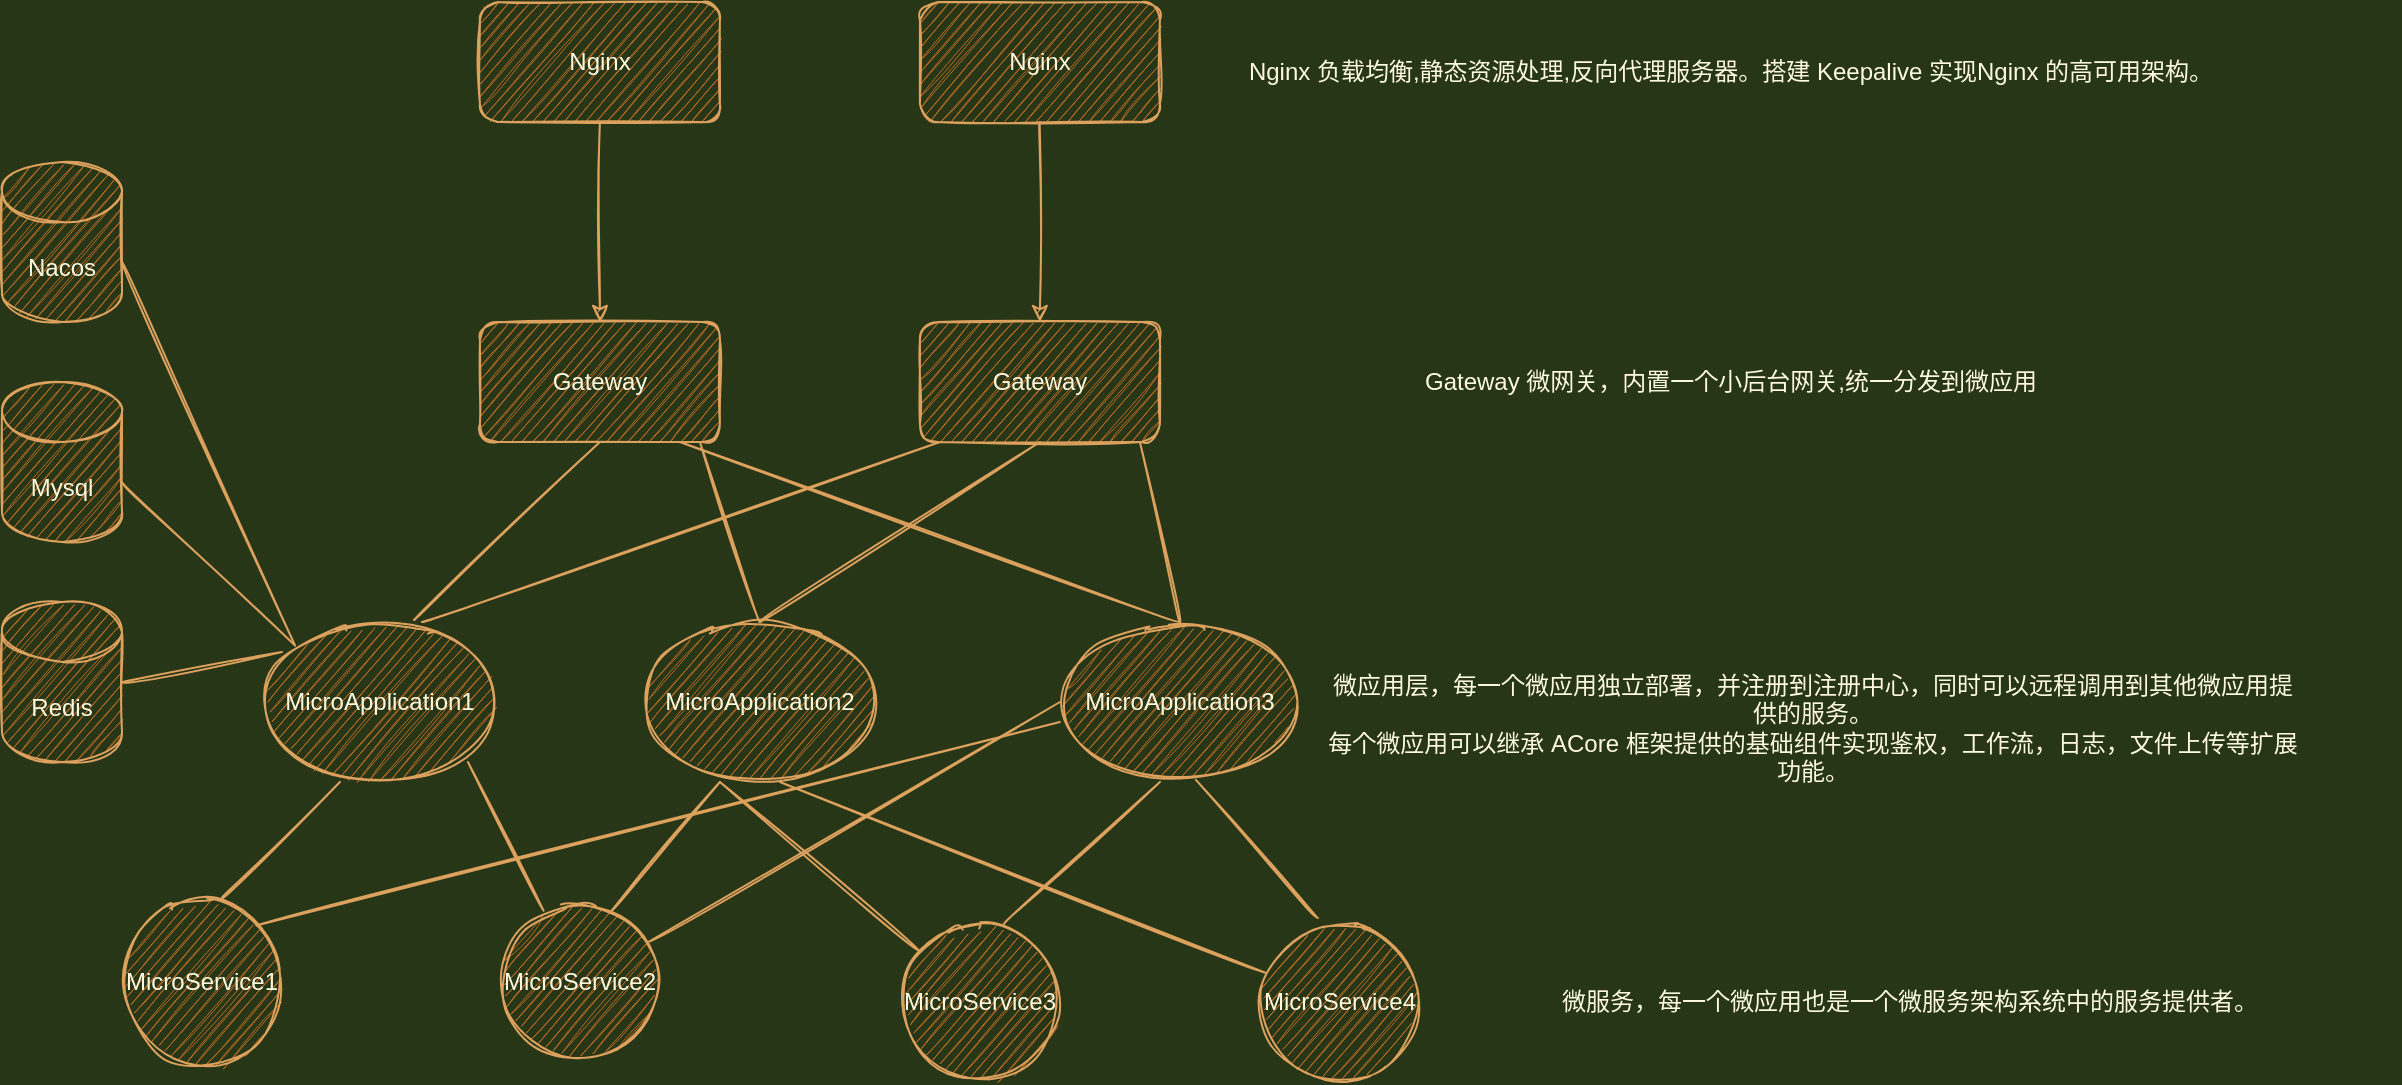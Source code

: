 <mxfile version="15.5.9" type="github">
  <diagram name="Page-1" id="c9db0220-8083-56f3-ca83-edcdcd058819">
    <mxGraphModel dx="1298" dy="866" grid="1" gridSize="10" guides="1" tooltips="1" connect="1" arrows="1" fold="1" page="1" pageScale="1.5" pageWidth="826" pageHeight="1169" background="#283618" math="0" shadow="0">
      <root>
        <mxCell id="0" style=";html=1;" />
        <mxCell id="1" style=";html=1;" parent="0" />
        <mxCell id="s-Uha1hxMYhQp53tiC_8-4" style="edgeStyle=orthogonalEdgeStyle;orthogonalLoop=1;jettySize=auto;html=1;exitX=0.5;exitY=1;exitDx=0;exitDy=0;labelBackgroundColor=#283618;strokeColor=#DDA15E;fontColor=#FEFAE0;sketch=1;curved=1;" edge="1" parent="1" source="s-Uha1hxMYhQp53tiC_8-1">
          <mxGeometry relative="1" as="geometry">
            <mxPoint x="368.96" y="220" as="targetPoint" />
          </mxGeometry>
        </mxCell>
        <mxCell id="s-Uha1hxMYhQp53tiC_8-1" value="Nginx" style="whiteSpace=wrap;html=1;fillColor=#BC6C25;strokeColor=#DDA15E;fontColor=#FEFAE0;sketch=1;rounded=1;" vertex="1" parent="1">
          <mxGeometry x="308.96" y="60" width="120" height="60" as="geometry" />
        </mxCell>
        <mxCell id="s-Uha1hxMYhQp53tiC_8-7" style="edgeStyle=orthogonalEdgeStyle;orthogonalLoop=1;jettySize=auto;html=1;exitX=0.5;exitY=1;exitDx=0;exitDy=0;entryX=0.5;entryY=0;entryDx=0;entryDy=0;labelBackgroundColor=#283618;strokeColor=#DDA15E;fontColor=#FEFAE0;sketch=1;curved=1;" edge="1" parent="1" source="s-Uha1hxMYhQp53tiC_8-2" target="s-Uha1hxMYhQp53tiC_8-6">
          <mxGeometry relative="1" as="geometry" />
        </mxCell>
        <mxCell id="s-Uha1hxMYhQp53tiC_8-2" value="Nginx" style="whiteSpace=wrap;html=1;fillColor=#BC6C25;strokeColor=#DDA15E;fontColor=#FEFAE0;sketch=1;rounded=1;" vertex="1" parent="1">
          <mxGeometry x="528.96" y="60" width="120" height="60" as="geometry" />
        </mxCell>
        <mxCell id="s-Uha1hxMYhQp53tiC_8-5" value="Gateway" style="whiteSpace=wrap;html=1;fillColor=#BC6C25;strokeColor=#DDA15E;fontColor=#FEFAE0;sketch=1;rounded=1;" vertex="1" parent="1">
          <mxGeometry x="308.96" y="220" width="120" height="60" as="geometry" />
        </mxCell>
        <mxCell id="s-Uha1hxMYhQp53tiC_8-6" value="Gateway" style="whiteSpace=wrap;html=1;fillColor=#BC6C25;strokeColor=#DDA15E;fontColor=#FEFAE0;sketch=1;rounded=1;" vertex="1" parent="1">
          <mxGeometry x="528.96" y="220" width="120" height="60" as="geometry" />
        </mxCell>
        <mxCell id="s-Uha1hxMYhQp53tiC_8-8" value="MicroApplication1" style="ellipse;whiteSpace=wrap;html=1;fillColor=#BC6C25;strokeColor=#DDA15E;fontColor=#FEFAE0;sketch=1;rounded=1;" vertex="1" parent="1">
          <mxGeometry x="198.96" y="370" width="120" height="80" as="geometry" />
        </mxCell>
        <mxCell id="s-Uha1hxMYhQp53tiC_8-9" value="MicroApplication2" style="ellipse;whiteSpace=wrap;html=1;fillColor=#BC6C25;strokeColor=#DDA15E;fontColor=#FEFAE0;sketch=1;rounded=1;" vertex="1" parent="1">
          <mxGeometry x="388.96" y="370" width="120" height="80" as="geometry" />
        </mxCell>
        <mxCell id="s-Uha1hxMYhQp53tiC_8-10" value="MicroApplication3" style="ellipse;whiteSpace=wrap;html=1;fillColor=#BC6C25;strokeColor=#DDA15E;fontColor=#FEFAE0;sketch=1;rounded=1;" vertex="1" parent="1">
          <mxGeometry x="598.96" y="370" width="120" height="80" as="geometry" />
        </mxCell>
        <mxCell id="s-Uha1hxMYhQp53tiC_8-16" value="" style="endArrow=none;html=1;exitX=0.642;exitY=-0.012;exitDx=0;exitDy=0;exitPerimeter=0;labelBackgroundColor=#283618;strokeColor=#DDA15E;fontColor=#FEFAE0;sketch=1;curved=1;" edge="1" parent="1" source="s-Uha1hxMYhQp53tiC_8-8">
          <mxGeometry width="50" height="50" relative="1" as="geometry">
            <mxPoint x="318.96" y="330" as="sourcePoint" />
            <mxPoint x="368.96" y="280" as="targetPoint" />
          </mxGeometry>
        </mxCell>
        <mxCell id="s-Uha1hxMYhQp53tiC_8-17" value="" style="endArrow=none;html=1;exitX=0.675;exitY=0;exitDx=0;exitDy=0;exitPerimeter=0;labelBackgroundColor=#283618;strokeColor=#DDA15E;fontColor=#FEFAE0;sketch=1;curved=1;" edge="1" parent="1" source="s-Uha1hxMYhQp53tiC_8-8">
          <mxGeometry width="50" height="50" relative="1" as="geometry">
            <mxPoint x="488.96" y="330" as="sourcePoint" />
            <mxPoint x="538.96" y="280" as="targetPoint" />
          </mxGeometry>
        </mxCell>
        <mxCell id="s-Uha1hxMYhQp53tiC_8-18" value="" style="endArrow=none;html=1;exitX=0.5;exitY=0;exitDx=0;exitDy=0;labelBackgroundColor=#283618;strokeColor=#DDA15E;fontColor=#FEFAE0;sketch=1;curved=1;" edge="1" parent="1" source="s-Uha1hxMYhQp53tiC_8-9">
          <mxGeometry width="50" height="50" relative="1" as="geometry">
            <mxPoint x="368.96" y="330" as="sourcePoint" />
            <mxPoint x="418.96" y="280" as="targetPoint" />
          </mxGeometry>
        </mxCell>
        <mxCell id="s-Uha1hxMYhQp53tiC_8-20" value="" style="endArrow=none;html=1;exitX=0.5;exitY=0;exitDx=0;exitDy=0;labelBackgroundColor=#283618;strokeColor=#DDA15E;fontColor=#FEFAE0;sketch=1;curved=1;" edge="1" parent="1" source="s-Uha1hxMYhQp53tiC_8-10">
          <mxGeometry width="50" height="50" relative="1" as="geometry">
            <mxPoint x="358.96" y="330" as="sourcePoint" />
            <mxPoint x="408.96" y="280" as="targetPoint" />
          </mxGeometry>
        </mxCell>
        <mxCell id="s-Uha1hxMYhQp53tiC_8-21" value="" style="endArrow=none;html=1;exitX=0.5;exitY=0;exitDx=0;exitDy=0;labelBackgroundColor=#283618;strokeColor=#DDA15E;fontColor=#FEFAE0;sketch=1;curved=1;" edge="1" parent="1" source="s-Uha1hxMYhQp53tiC_8-9">
          <mxGeometry width="50" height="50" relative="1" as="geometry">
            <mxPoint x="458.96" y="360" as="sourcePoint" />
            <mxPoint x="588.96" y="280" as="targetPoint" />
          </mxGeometry>
        </mxCell>
        <mxCell id="s-Uha1hxMYhQp53tiC_8-22" value="" style="endArrow=none;html=1;labelBackgroundColor=#283618;strokeColor=#DDA15E;fontColor=#FEFAE0;sketch=1;curved=1;" edge="1" parent="1">
          <mxGeometry width="50" height="50" relative="1" as="geometry">
            <mxPoint x="658.96" y="370" as="sourcePoint" />
            <mxPoint x="638.96" y="280" as="targetPoint" />
          </mxGeometry>
        </mxCell>
        <mxCell id="s-Uha1hxMYhQp53tiC_8-23" value="MicroService1" style="ellipse;whiteSpace=wrap;html=1;aspect=fixed;fillColor=#BC6C25;strokeColor=#DDA15E;fontColor=#FEFAE0;sketch=1;rounded=1;" vertex="1" parent="1">
          <mxGeometry x="130" y="510" width="80" height="80" as="geometry" />
        </mxCell>
        <mxCell id="s-Uha1hxMYhQp53tiC_8-24" value="MicroService2" style="ellipse;whiteSpace=wrap;html=1;aspect=fixed;fillColor=#BC6C25;strokeColor=#DDA15E;fontColor=#FEFAE0;sketch=1;rounded=1;" vertex="1" parent="1">
          <mxGeometry x="318.96" y="510" width="80" height="80" as="geometry" />
        </mxCell>
        <mxCell id="s-Uha1hxMYhQp53tiC_8-25" value="MicroService3" style="ellipse;whiteSpace=wrap;html=1;aspect=fixed;fillColor=#BC6C25;strokeColor=#DDA15E;fontColor=#FEFAE0;sketch=1;rounded=1;" vertex="1" parent="1">
          <mxGeometry x="518.96" y="520" width="80" height="80" as="geometry" />
        </mxCell>
        <mxCell id="s-Uha1hxMYhQp53tiC_8-26" value="MicroService4" style="ellipse;whiteSpace=wrap;html=1;aspect=fixed;fillColor=#BC6C25;strokeColor=#DDA15E;fontColor=#FEFAE0;sketch=1;rounded=1;" vertex="1" parent="1">
          <mxGeometry x="698.96" y="520" width="80" height="80" as="geometry" />
        </mxCell>
        <mxCell id="s-Uha1hxMYhQp53tiC_8-27" value="" style="endArrow=none;html=1;exitX=0.638;exitY=-0.025;exitDx=0;exitDy=0;exitPerimeter=0;labelBackgroundColor=#283618;strokeColor=#DDA15E;fontColor=#FEFAE0;sketch=1;curved=1;" edge="1" parent="1">
          <mxGeometry width="50" height="50" relative="1" as="geometry">
            <mxPoint x="180.0" y="508" as="sourcePoint" />
            <mxPoint x="238.96" y="450" as="targetPoint" />
          </mxGeometry>
        </mxCell>
        <mxCell id="s-Uha1hxMYhQp53tiC_8-28" value="" style="endArrow=none;html=1;exitX=0.65;exitY=0.013;exitDx=0;exitDy=0;exitPerimeter=0;labelBackgroundColor=#283618;strokeColor=#DDA15E;fontColor=#FEFAE0;sketch=1;curved=1;" edge="1" parent="1" source="s-Uha1hxMYhQp53tiC_8-25">
          <mxGeometry width="50" height="50" relative="1" as="geometry">
            <mxPoint x="598.96" y="500" as="sourcePoint" />
            <mxPoint x="648.96" y="450" as="targetPoint" />
          </mxGeometry>
        </mxCell>
        <mxCell id="s-Uha1hxMYhQp53tiC_8-29" value="" style="endArrow=none;html=1;exitX=0.363;exitY=-0.025;exitDx=0;exitDy=0;exitPerimeter=0;labelBackgroundColor=#283618;strokeColor=#DDA15E;fontColor=#FEFAE0;sketch=1;curved=1;" edge="1" parent="1" source="s-Uha1hxMYhQp53tiC_8-26">
          <mxGeometry width="50" height="50" relative="1" as="geometry">
            <mxPoint x="588.96" y="520" as="sourcePoint" />
            <mxPoint x="666.96" y="448.96" as="targetPoint" />
          </mxGeometry>
        </mxCell>
        <mxCell id="s-Uha1hxMYhQp53tiC_8-32" value="" style="endArrow=none;html=1;labelBackgroundColor=#283618;strokeColor=#DDA15E;fontColor=#FEFAE0;sketch=1;curved=1;" edge="1" parent="1" source="s-Uha1hxMYhQp53tiC_8-24">
          <mxGeometry width="50" height="50" relative="1" as="geometry">
            <mxPoint x="548.96" y="460" as="sourcePoint" />
            <mxPoint x="598.96" y="410" as="targetPoint" />
          </mxGeometry>
        </mxCell>
        <mxCell id="s-Uha1hxMYhQp53tiC_8-33" value="" style="endArrow=none;html=1;exitX=1;exitY=0;exitDx=0;exitDy=0;labelBackgroundColor=#283618;strokeColor=#DDA15E;fontColor=#FEFAE0;sketch=1;curved=1;" edge="1" parent="1">
          <mxGeometry width="50" height="50" relative="1" as="geometry">
            <mxPoint x="197.244" y="521.716" as="sourcePoint" />
            <mxPoint x="598.96" y="420" as="targetPoint" />
          </mxGeometry>
        </mxCell>
        <mxCell id="s-Uha1hxMYhQp53tiC_8-34" value="" style="endArrow=none;html=1;labelBackgroundColor=#283618;strokeColor=#DDA15E;fontColor=#FEFAE0;sketch=1;curved=1;" edge="1" parent="1" source="s-Uha1hxMYhQp53tiC_8-26">
          <mxGeometry width="50" height="50" relative="1" as="geometry">
            <mxPoint x="408.96" y="500" as="sourcePoint" />
            <mxPoint x="458.96" y="450" as="targetPoint" />
          </mxGeometry>
        </mxCell>
        <mxCell id="s-Uha1hxMYhQp53tiC_8-35" value="" style="endArrow=none;html=1;labelBackgroundColor=#283618;strokeColor=#DDA15E;fontColor=#FEFAE0;sketch=1;curved=1;" edge="1" parent="1" source="s-Uha1hxMYhQp53tiC_8-25">
          <mxGeometry width="50" height="50" relative="1" as="geometry">
            <mxPoint x="671.73" y="545.374" as="sourcePoint" />
            <mxPoint x="428.96" y="450" as="targetPoint" />
          </mxGeometry>
        </mxCell>
        <mxCell id="s-Uha1hxMYhQp53tiC_8-37" value="" style="endArrow=none;html=1;exitX=0.7;exitY=0.05;exitDx=0;exitDy=0;exitPerimeter=0;labelBackgroundColor=#283618;strokeColor=#DDA15E;fontColor=#FEFAE0;sketch=1;curved=1;" edge="1" parent="1" source="s-Uha1hxMYhQp53tiC_8-24">
          <mxGeometry width="50" height="50" relative="1" as="geometry">
            <mxPoint x="378.96" y="500" as="sourcePoint" />
            <mxPoint x="428.96" y="450" as="targetPoint" />
          </mxGeometry>
        </mxCell>
        <mxCell id="s-Uha1hxMYhQp53tiC_8-38" value="" style="endArrow=none;html=1;labelBackgroundColor=#283618;strokeColor=#DDA15E;fontColor=#FEFAE0;sketch=1;curved=1;" edge="1" parent="1" source="s-Uha1hxMYhQp53tiC_8-24">
          <mxGeometry width="50" height="50" relative="1" as="geometry">
            <mxPoint x="248.96" y="504" as="sourcePoint" />
            <mxPoint x="302.96" y="440" as="targetPoint" />
          </mxGeometry>
        </mxCell>
        <mxCell id="s-Uha1hxMYhQp53tiC_8-39" value="Gateway 微网关，内置一个小后台网关,统一分发到微应用" style="text;html=1;strokeColor=none;fillColor=none;align=center;verticalAlign=middle;whiteSpace=wrap;fontColor=#FEFAE0;sketch=1;rounded=1;" vertex="1" parent="1">
          <mxGeometry x="658.96" y="235" width="551.04" height="30" as="geometry" />
        </mxCell>
        <mxCell id="s-Uha1hxMYhQp53tiC_8-40" value="Nginx 负载均衡,静态资源处理,反向代理服务器。搭建 Keepalive 实现Nginx 的高可用架构。" style="text;html=1;strokeColor=none;fillColor=none;align=center;verticalAlign=middle;whiteSpace=wrap;fontColor=#FEFAE0;sketch=1;rounded=1;" vertex="1" parent="1">
          <mxGeometry x="658.96" y="80" width="551.04" height="30" as="geometry" />
        </mxCell>
        <mxCell id="s-Uha1hxMYhQp53tiC_8-41" value="Nacos" style="shape=cylinder3;whiteSpace=wrap;html=1;boundedLbl=1;backgroundOutline=1;size=15;fillColor=#BC6C25;strokeColor=#DDA15E;fontColor=#FEFAE0;sketch=1;rounded=1;" vertex="1" parent="1">
          <mxGeometry x="70" y="140" width="60" height="80" as="geometry" />
        </mxCell>
        <mxCell id="s-Uha1hxMYhQp53tiC_8-43" value="Mysql" style="shape=cylinder3;whiteSpace=wrap;html=1;boundedLbl=1;backgroundOutline=1;size=15;fillColor=#BC6C25;strokeColor=#DDA15E;fontColor=#FEFAE0;sketch=1;rounded=1;" vertex="1" parent="1">
          <mxGeometry x="70" y="250" width="60" height="80" as="geometry" />
        </mxCell>
        <mxCell id="s-Uha1hxMYhQp53tiC_8-44" value="Redis" style="shape=cylinder3;whiteSpace=wrap;html=1;boundedLbl=1;backgroundOutline=1;size=15;fillColor=#BC6C25;strokeColor=#DDA15E;fontColor=#FEFAE0;sketch=1;rounded=1;" vertex="1" parent="1">
          <mxGeometry x="70" y="360" width="60" height="80" as="geometry" />
        </mxCell>
        <mxCell id="s-Uha1hxMYhQp53tiC_8-45" value="微应用层，每一个微应用独立部署，并注册到注册中心，同时可以远程调用到其他微应用提供的服务。&lt;br&gt;每个微应用可以继承 ACore 框架提供的基础组件实现鉴权，工作流，日志，文件上传等扩展功能。" style="text;html=1;strokeColor=none;fillColor=none;align=center;verticalAlign=middle;whiteSpace=wrap;fontColor=#FEFAE0;sketch=1;rounded=1;" vertex="1" parent="1">
          <mxGeometry x="730" y="395" width="491.04" height="55" as="geometry" />
        </mxCell>
        <mxCell id="s-Uha1hxMYhQp53tiC_8-46" value="微服务，每一个微应用也是一个微服务架构系统中的服务提供者。" style="text;html=1;strokeColor=none;fillColor=none;align=center;verticalAlign=middle;whiteSpace=wrap;fontColor=#FEFAE0;sketch=1;rounded=1;" vertex="1" parent="1">
          <mxGeometry x="778.96" y="541.25" width="490" height="37.5" as="geometry" />
        </mxCell>
        <mxCell id="s-Uha1hxMYhQp53tiC_8-47" value="" style="endArrow=none;html=1;exitX=1;exitY=0.5;exitDx=0;exitDy=0;exitPerimeter=0;labelBackgroundColor=#283618;strokeColor=#DDA15E;fontColor=#FEFAE0;sketch=1;curved=1;" edge="1" parent="1" source="s-Uha1hxMYhQp53tiC_8-44">
          <mxGeometry width="50" height="50" relative="1" as="geometry">
            <mxPoint x="160" y="435" as="sourcePoint" />
            <mxPoint x="210" y="385" as="targetPoint" />
          </mxGeometry>
        </mxCell>
        <mxCell id="s-Uha1hxMYhQp53tiC_8-49" value="" style="endArrow=none;html=1;entryX=0;entryY=0;entryDx=0;entryDy=0;labelBackgroundColor=#283618;strokeColor=#DDA15E;fontColor=#FEFAE0;sketch=1;curved=1;" edge="1" parent="1" target="s-Uha1hxMYhQp53tiC_8-8">
          <mxGeometry width="50" height="50" relative="1" as="geometry">
            <mxPoint x="130" y="190" as="sourcePoint" />
            <mxPoint x="180" y="140" as="targetPoint" />
          </mxGeometry>
        </mxCell>
        <mxCell id="s-Uha1hxMYhQp53tiC_8-50" value="" style="endArrow=none;html=1;entryX=0;entryY=0;entryDx=0;entryDy=0;labelBackgroundColor=#283618;strokeColor=#DDA15E;fontColor=#FEFAE0;sketch=1;curved=1;" edge="1" parent="1" target="s-Uha1hxMYhQp53tiC_8-8">
          <mxGeometry width="50" height="50" relative="1" as="geometry">
            <mxPoint x="130" y="300" as="sourcePoint" />
            <mxPoint x="180" y="250" as="targetPoint" />
          </mxGeometry>
        </mxCell>
      </root>
    </mxGraphModel>
  </diagram>
</mxfile>
